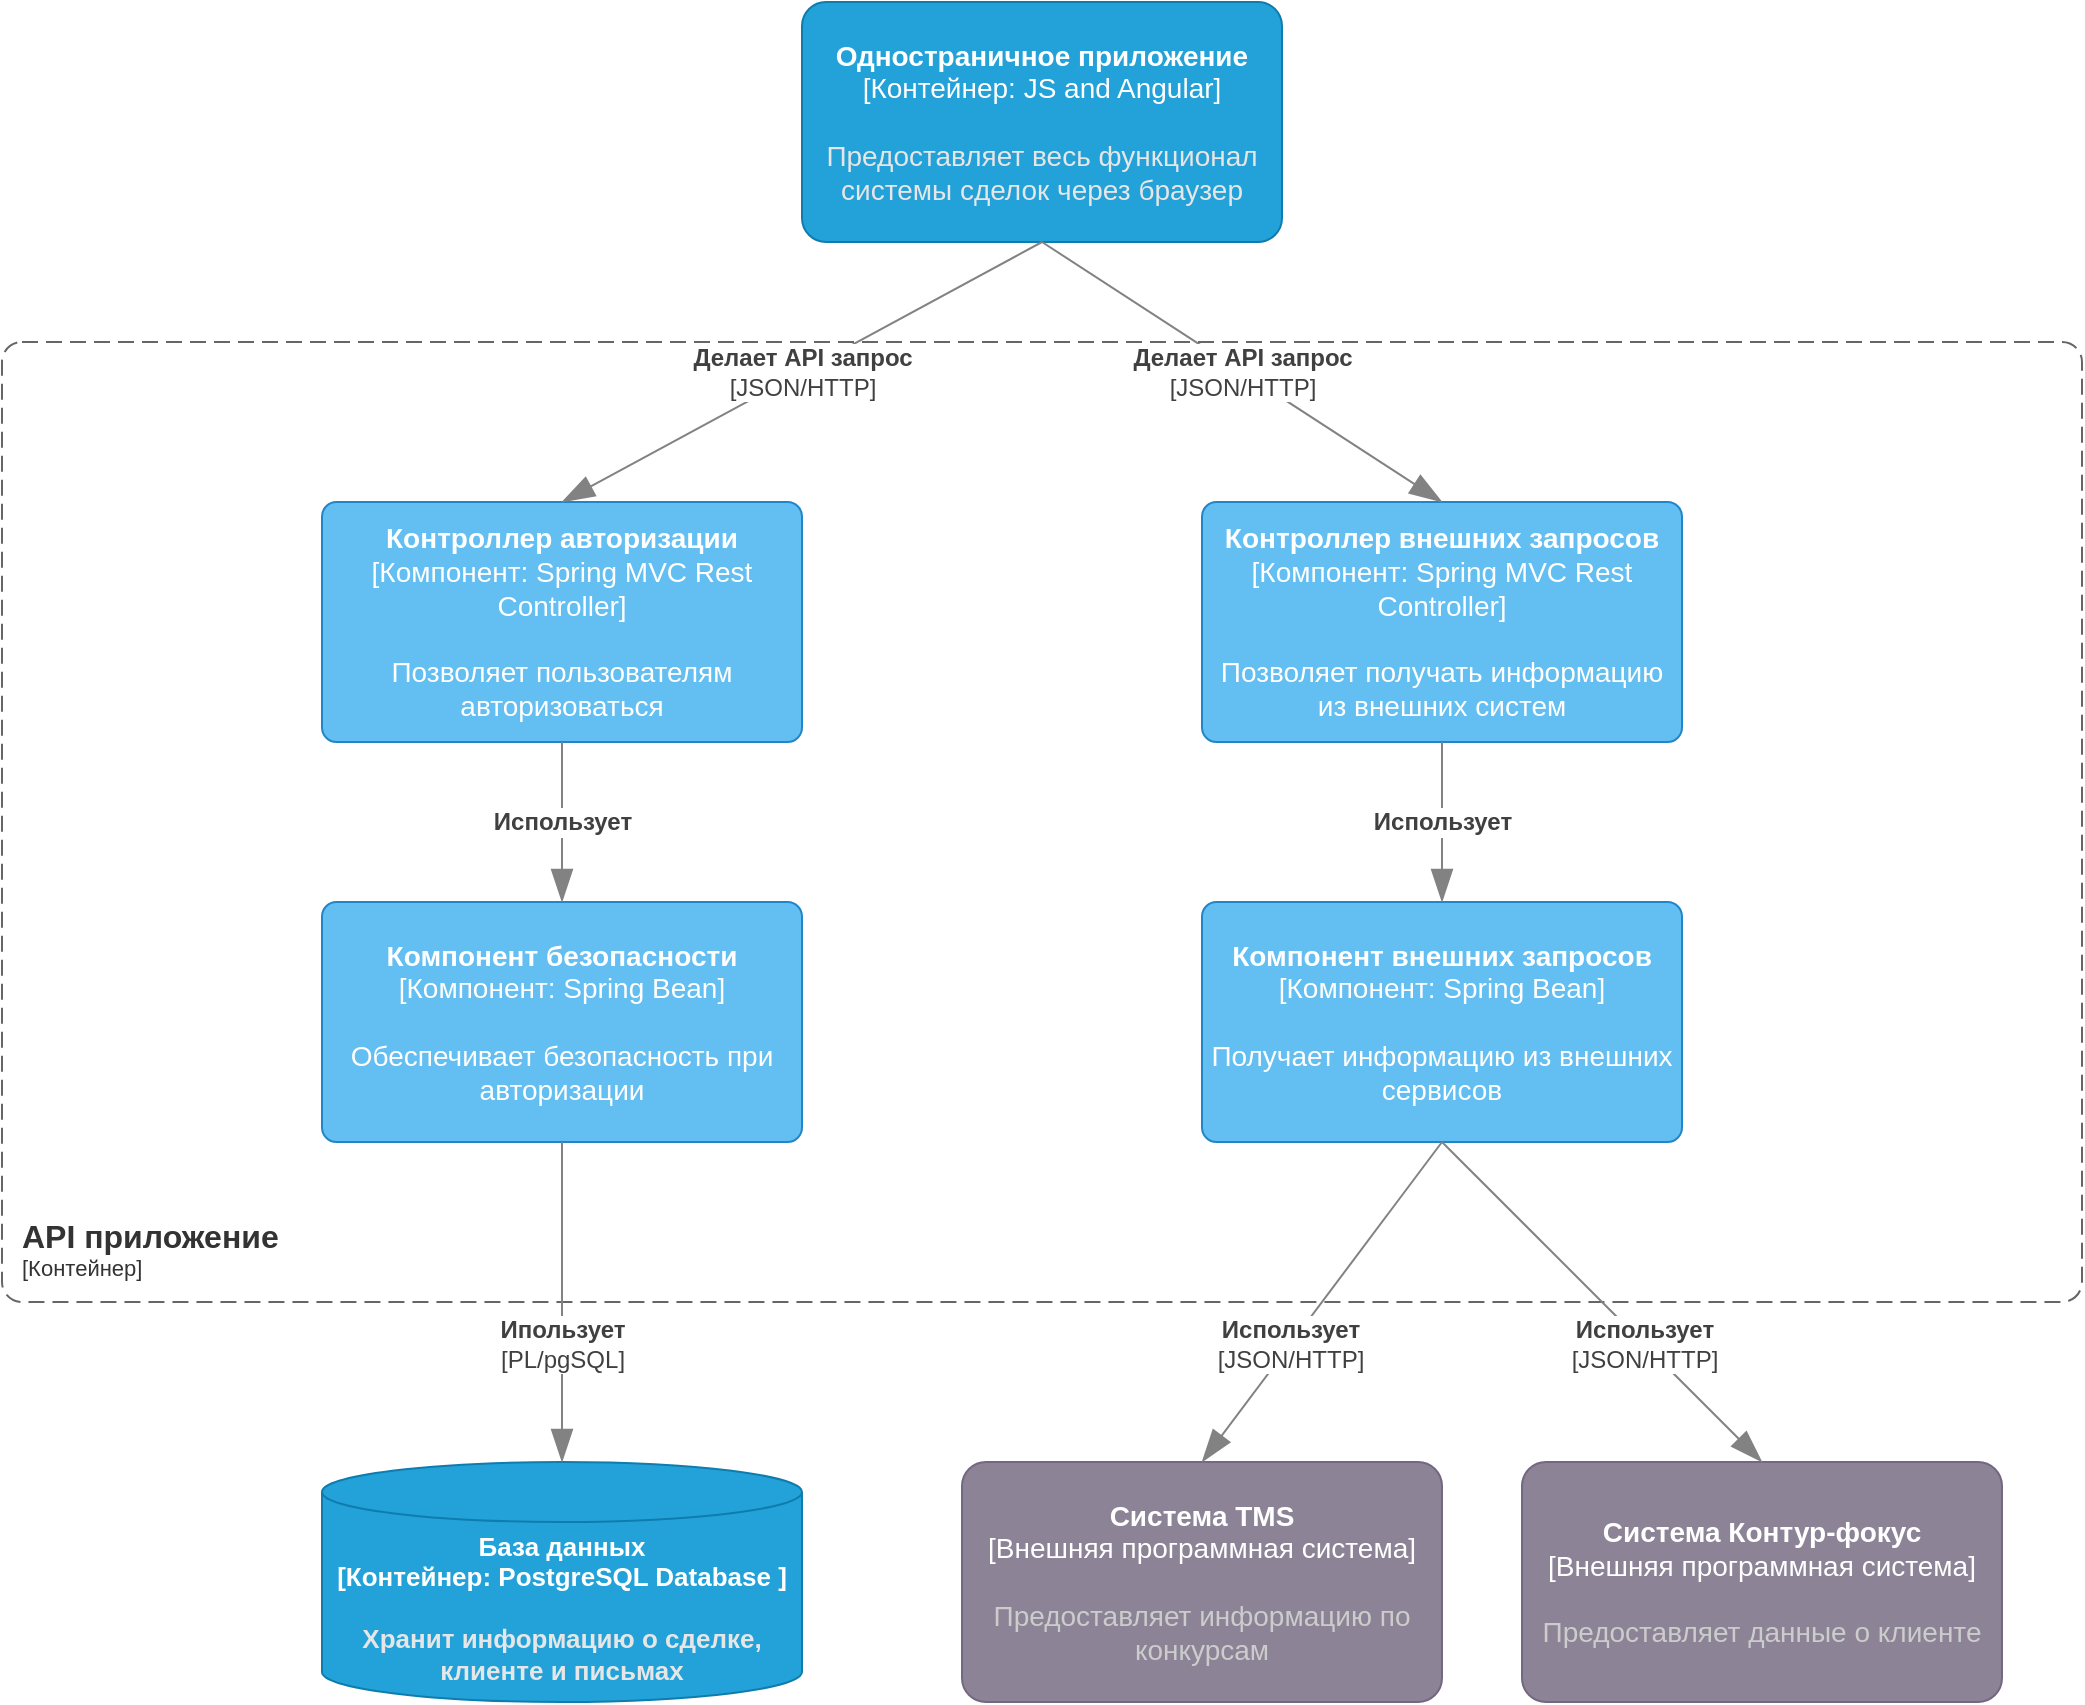 <mxfile version="17.4.6" type="device"><diagram id="y0B5RPKADfQcbX_CdOQM" name="Page-1"><mxGraphModel dx="2241" dy="821" grid="1" gridSize="10" guides="1" tooltips="1" connect="1" arrows="1" fold="1" page="1" pageScale="1" pageWidth="827" pageHeight="1169" math="0" shadow="0"><root><mxCell id="0"/><mxCell id="1" parent="0"/><object placeholders="1" c4Name="Система TMS" c4Type="Внешняя программная система" c4Description="Предоставляет информацию по конкурсам" label="&lt;font style=&quot;font-size: 14px;&quot;&gt;&lt;b style=&quot;font-size: 14px;&quot;&gt;%c4Name%&lt;/b&gt;&lt;/font&gt;&lt;div style=&quot;font-size: 14px;&quot;&gt;[%c4Type%]&lt;/div&gt;&lt;br style=&quot;font-size: 14px;&quot;&gt;&lt;div style=&quot;font-size: 14px;&quot;&gt;&lt;font style=&quot;font-size: 14px;&quot;&gt;&lt;font color=&quot;#cccccc&quot; style=&quot;font-size: 14px;&quot;&gt;%c4Description%&lt;/font&gt;&lt;/font&gt;&lt;/div&gt;" id="asae2nxb1SJc4-2bZiW4-1"><mxCell style="rounded=1;whiteSpace=wrap;html=1;labelBackgroundColor=none;fillColor=#8C8496;fontColor=#ffffff;align=center;arcSize=10;strokeColor=#736782;metaEdit=1;resizable=0;points=[[0.25,0,0],[0.5,0,0],[0.75,0,0],[1,0.25,0],[1,0.5,0],[1,0.75,0],[0.75,1,0],[0.5,1,0],[0.25,1,0],[0,0.75,0],[0,0.5,0],[0,0.25,0]];fontSize=14;" vertex="1" parent="1"><mxGeometry x="280" y="920" width="240" height="120" as="geometry"/></mxCell></object><object placeholders="1" c4Name="Система Контур-фокус" c4Type="Внешняя программная система" c4Description="Предоставляет данные о клиенте" label="&lt;font style=&quot;font-size: 14px;&quot;&gt;&lt;b style=&quot;font-size: 14px;&quot;&gt;%c4Name%&lt;/b&gt;&lt;/font&gt;&lt;div style=&quot;font-size: 14px;&quot;&gt;[%c4Type%]&lt;/div&gt;&lt;br style=&quot;font-size: 14px;&quot;&gt;&lt;div style=&quot;font-size: 14px;&quot;&gt;&lt;font style=&quot;font-size: 14px;&quot;&gt;&lt;font color=&quot;#cccccc&quot; style=&quot;font-size: 14px;&quot;&gt;%c4Description%&lt;/font&gt;&lt;/font&gt;&lt;/div&gt;" id="asae2nxb1SJc4-2bZiW4-2"><mxCell style="rounded=1;whiteSpace=wrap;html=1;labelBackgroundColor=none;fillColor=#8C8496;fontColor=#ffffff;align=center;arcSize=10;strokeColor=#736782;metaEdit=1;resizable=0;points=[[0.25,0,0],[0.5,0,0],[0.75,0,0],[1,0.25,0],[1,0.5,0],[1,0.75,0],[0.75,1,0],[0.5,1,0],[0.25,1,0],[0,0.75,0],[0,0.5,0],[0,0.25,0]];fontSize=14;" vertex="1" parent="1"><mxGeometry x="560" y="920" width="240" height="120" as="geometry"/></mxCell></object><object placeholders="1" c4Name="Одностраничное приложение" c4Type="Контейнер" c4Technology="JS and Angular" c4Description="Предоставляет весь функционал системы сделок через браузер" label="&lt;font style=&quot;font-size: 14px;&quot;&gt;&lt;b style=&quot;font-size: 14px;&quot;&gt;%c4Name%&lt;/b&gt;&lt;/font&gt;&lt;div style=&quot;font-size: 14px;&quot;&gt;[%c4Type%: %c4Technology%]&lt;/div&gt;&lt;br style=&quot;font-size: 14px;&quot;&gt;&lt;div style=&quot;font-size: 14px;&quot;&gt;&lt;font style=&quot;font-size: 14px;&quot;&gt;&lt;font color=&quot;#E6E6E6&quot; style=&quot;font-size: 14px;&quot;&gt;%c4Description%&lt;/font&gt;&lt;/font&gt;&lt;/div&gt;" id="asae2nxb1SJc4-2bZiW4-4"><mxCell style="rounded=1;whiteSpace=wrap;html=1;fontSize=14;labelBackgroundColor=none;fillColor=#23A2D9;fontColor=#ffffff;align=center;arcSize=10;strokeColor=#0E7DAD;metaEdit=1;resizable=0;points=[[0.25,0,0],[0.5,0,0],[0.75,0,0],[1,0.25,0],[1,0.5,0],[1,0.75,0],[0.75,1,0],[0.5,1,0],[0.25,1,0],[0,0.75,0],[0,0.5,0],[0,0.25,0]];" vertex="1" parent="1"><mxGeometry x="200" y="190" width="240" height="120" as="geometry"/></mxCell></object><object placeholders="1" c4Type="База данных" c4Container="Контейнер" c4Technology="PostgreSQL Database " c4Description="Хранит информацию о сделке, клиенте и письмах" label="&lt;font style=&quot;font-size: 13px;&quot;&gt;&lt;b style=&quot;font-size: 13px;&quot;&gt;%c4Type%&lt;/b&gt;&lt;/font&gt;&lt;div style=&quot;font-size: 13px;&quot;&gt;&lt;b style=&quot;font-size: 13px;&quot;&gt;[%c4Container%:&amp;nbsp;%c4Technology%]&lt;/b&gt;&lt;/div&gt;&lt;b style=&quot;font-size: 13px;&quot;&gt;&lt;br style=&quot;font-size: 13px;&quot;&gt;&lt;div style=&quot;font-size: 13px;&quot;&gt;&lt;font style=&quot;font-size: 13px;&quot;&gt;&lt;font color=&quot;#E6E6E6&quot; style=&quot;font-size: 13px;&quot;&gt;%c4Description%&lt;/font&gt;&lt;/font&gt;&lt;/div&gt;&lt;/b&gt;" id="asae2nxb1SJc4-2bZiW4-7"><mxCell style="shape=cylinder3;size=15;whiteSpace=wrap;html=1;boundedLbl=1;rounded=0;labelBackgroundColor=none;fillColor=#23A2D9;fontSize=13;fontColor=#ffffff;align=center;strokeColor=#0E7DAD;metaEdit=1;points=[[0.5,0,0],[1,0.25,0],[1,0.5,0],[1,0.75,0],[0.5,1,0],[0,0.75,0],[0,0.5,0],[0,0.25,0]];resizable=0;" vertex="1" parent="1"><mxGeometry x="-40" y="920" width="240" height="120" as="geometry"/></mxCell></object><object placeholders="1" c4Name="API приложение" c4Type="ContainerScopeBoundary" c4Application="Контейнер" label="&lt;font style=&quot;font-size: 16px&quot;&gt;&lt;b&gt;&lt;div style=&quot;text-align: left&quot;&gt;%c4Name%&lt;/div&gt;&lt;/b&gt;&lt;/font&gt;&lt;div style=&quot;text-align: left&quot;&gt;[%c4Application%]&lt;/div&gt;" id="asae2nxb1SJc4-2bZiW4-14"><mxCell style="rounded=1;fontSize=11;whiteSpace=wrap;html=1;dashed=1;arcSize=20;fillColor=none;strokeColor=#666666;fontColor=#333333;labelBackgroundColor=none;align=left;verticalAlign=bottom;labelBorderColor=none;spacingTop=0;spacing=10;dashPattern=8 4;metaEdit=1;rotatable=0;perimeter=rectanglePerimeter;noLabel=0;labelPadding=0;allowArrows=0;connectable=0;expand=0;recursiveResize=0;editable=1;pointerEvents=0;absoluteArcSize=1;points=[[0.25,0,0],[0.5,0,0],[0.75,0,0],[1,0.25,0],[1,0.5,0],[1,0.75,0],[0.75,1,0],[0.5,1,0],[0.25,1,0],[0,0.75,0],[0,0.5,0],[0,0.25,0]];" vertex="1" parent="1"><mxGeometry x="-200" y="360" width="1040" height="480" as="geometry"/></mxCell></object><object placeholders="1" c4Name="Контроллер авторизации" c4Type="Компонент" c4Technology="Spring MVC Rest Controller" c4Description="Позволяет пользователям авторизоваться" label="&lt;font style=&quot;font-size: 14px;&quot;&gt;&lt;b style=&quot;font-size: 14px;&quot;&gt;%c4Name%&lt;/b&gt;&lt;/font&gt;&lt;div style=&quot;font-size: 14px;&quot;&gt;[%c4Type%: %c4Technology%]&lt;/div&gt;&lt;br style=&quot;font-size: 14px;&quot;&gt;&lt;div style=&quot;font-size: 14px;&quot;&gt;&lt;font style=&quot;font-size: 14px;&quot;&gt;%c4Description%&lt;/font&gt;&lt;/div&gt;" id="asae2nxb1SJc4-2bZiW4-15"><mxCell style="rounded=1;whiteSpace=wrap;html=1;labelBackgroundColor=none;fillColor=#63BEF2;fontColor=#ffffff;align=center;arcSize=6;strokeColor=#2086C9;metaEdit=1;resizable=0;points=[[0.25,0,0],[0.5,0,0],[0.75,0,0],[1,0.25,0],[1,0.5,0],[1,0.75,0],[0.75,1,0],[0.5,1,0],[0.25,1,0],[0,0.75,0],[0,0.5,0],[0,0.25,0]];fontSize=14;" vertex="1" parent="1"><mxGeometry x="-40" y="440" width="240" height="120" as="geometry"/></mxCell></object><object placeholders="1" c4Name="Компонент безопасности" c4Type="Компонент" c4Technology="Spring Bean" c4Description="Обеспечивает безопасность при авторизации" label="&lt;font style=&quot;font-size: 14px;&quot;&gt;&lt;b style=&quot;font-size: 14px;&quot;&gt;%c4Name%&lt;/b&gt;&lt;/font&gt;&lt;div style=&quot;font-size: 14px;&quot;&gt;[%c4Type%: %c4Technology%]&lt;/div&gt;&lt;br style=&quot;font-size: 14px;&quot;&gt;&lt;div style=&quot;font-size: 14px;&quot;&gt;&lt;font style=&quot;font-size: 14px;&quot;&gt;%c4Description%&lt;/font&gt;&lt;/div&gt;" id="asae2nxb1SJc4-2bZiW4-16"><mxCell style="rounded=1;whiteSpace=wrap;html=1;labelBackgroundColor=none;fillColor=#63BEF2;fontColor=#ffffff;align=center;arcSize=6;strokeColor=#2086C9;metaEdit=1;resizable=0;points=[[0.25,0,0],[0.5,0,0],[0.75,0,0],[1,0.25,0],[1,0.5,0],[1,0.75,0],[0.75,1,0],[0.5,1,0],[0.25,1,0],[0,0.75,0],[0,0.5,0],[0,0.25,0]];fontSize=14;" vertex="1" parent="1"><mxGeometry x="-40" y="640" width="240" height="120" as="geometry"/></mxCell></object><object placeholders="1" c4Type="Relationship" c4Description="Использует" label="&lt;div style=&quot;text-align: left; font-size: 12px;&quot;&gt;&lt;div style=&quot;text-align: center; font-size: 12px;&quot;&gt;&lt;b style=&quot;font-size: 12px;&quot;&gt;%c4Description%&lt;/b&gt;&lt;/div&gt;&lt;/div&gt;" id="asae2nxb1SJc4-2bZiW4-17"><mxCell style="endArrow=blockThin;html=1;fontSize=12;fontColor=#404040;strokeWidth=1;endFill=1;strokeColor=#828282;elbow=vertical;metaEdit=1;endSize=14;startSize=14;jumpStyle=arc;jumpSize=16;rounded=0;exitX=0.5;exitY=1;exitDx=0;exitDy=0;exitPerimeter=0;entryX=0.5;entryY=0;entryDx=0;entryDy=0;entryPerimeter=0;" edge="1" parent="1" source="asae2nxb1SJc4-2bZiW4-15" target="asae2nxb1SJc4-2bZiW4-16"><mxGeometry width="240" relative="1" as="geometry"><mxPoint x="260" y="510" as="sourcePoint"/><mxPoint x="500" y="510" as="targetPoint"/></mxGeometry></mxCell></object><object placeholders="1" c4Type="Relationship" c4Technology="PL/pgSQL" c4Description="Ипользует" label="&lt;div style=&quot;text-align: left; font-size: 12px;&quot;&gt;&lt;div style=&quot;text-align: center; font-size: 12px;&quot;&gt;&lt;b style=&quot;font-size: 12px;&quot;&gt;%c4Description%&lt;/b&gt;&lt;/div&gt;&lt;div style=&quot;text-align: center; font-size: 12px;&quot;&gt;[%c4Technology%]&lt;/div&gt;&lt;/div&gt;" id="asae2nxb1SJc4-2bZiW4-21"><mxCell style="endArrow=blockThin;html=1;fontSize=12;fontColor=#404040;strokeWidth=1;endFill=1;strokeColor=#828282;elbow=vertical;metaEdit=1;endSize=14;startSize=14;jumpStyle=arc;jumpSize=16;rounded=0;edgeStyle=orthogonalEdgeStyle;" edge="1" parent="1" source="asae2nxb1SJc4-2bZiW4-16" target="asae2nxb1SJc4-2bZiW4-7"><mxGeometry x="0.263" width="240" relative="1" as="geometry"><mxPoint x="520" y="540" as="sourcePoint"/><mxPoint x="680" y="530" as="targetPoint"/><mxPoint as="offset"/></mxGeometry></mxCell></object><object placeholders="1" c4Name="Контроллер внешних запросов" c4Type="Компонент" c4Technology="Spring MVC Rest Controller" c4Description="Позволяет получать информацию из внешних систем" label="&lt;font style=&quot;font-size: 14px;&quot;&gt;&lt;b style=&quot;font-size: 14px;&quot;&gt;%c4Name%&lt;/b&gt;&lt;/font&gt;&lt;div style=&quot;font-size: 14px;&quot;&gt;[%c4Type%: %c4Technology%]&lt;/div&gt;&lt;br style=&quot;font-size: 14px;&quot;&gt;&lt;div style=&quot;font-size: 14px;&quot;&gt;&lt;font style=&quot;font-size: 14px;&quot;&gt;%c4Description%&lt;/font&gt;&lt;/div&gt;" id="asae2nxb1SJc4-2bZiW4-25"><mxCell style="rounded=1;whiteSpace=wrap;html=1;labelBackgroundColor=none;fillColor=#63BEF2;fontColor=#ffffff;align=center;arcSize=6;strokeColor=#2086C9;metaEdit=1;resizable=0;points=[[0.25,0,0],[0.5,0,0],[0.75,0,0],[1,0.25,0],[1,0.5,0],[1,0.75,0],[0.75,1,0],[0.5,1,0],[0.25,1,0],[0,0.75,0],[0,0.5,0],[0,0.25,0]];fontSize=14;" vertex="1" parent="1"><mxGeometry x="400" y="440" width="240" height="120" as="geometry"/></mxCell></object><object placeholders="1" c4Name="Компонент внешних запросов" c4Type="Компонент" c4Technology="Spring Bean" c4Description="Получает информацию из внешних сервисов" label="&lt;font style=&quot;font-size: 14px;&quot;&gt;&lt;b style=&quot;font-size: 14px;&quot;&gt;%c4Name%&lt;/b&gt;&lt;/font&gt;&lt;div style=&quot;font-size: 14px;&quot;&gt;[%c4Type%: %c4Technology%]&lt;/div&gt;&lt;br style=&quot;font-size: 14px;&quot;&gt;&lt;div style=&quot;font-size: 14px;&quot;&gt;&lt;font style=&quot;font-size: 14px;&quot;&gt;%c4Description%&lt;/font&gt;&lt;/div&gt;" id="asae2nxb1SJc4-2bZiW4-26"><mxCell style="rounded=1;whiteSpace=wrap;html=1;labelBackgroundColor=none;fillColor=#63BEF2;fontColor=#ffffff;align=center;arcSize=6;strokeColor=#2086C9;metaEdit=1;resizable=0;points=[[0.25,0,0],[0.5,0,0],[0.75,0,0],[1,0.25,0],[1,0.5,0],[1,0.75,0],[0.75,1,0],[0.5,1,0],[0.25,1,0],[0,0.75,0],[0,0.5,0],[0,0.25,0]];fontSize=14;" vertex="1" parent="1"><mxGeometry x="400" y="640" width="240" height="120" as="geometry"/></mxCell></object><object placeholders="1" c4Type="Relationship" c4Description="Использует" label="&lt;div style=&quot;text-align: left; font-size: 12px;&quot;&gt;&lt;div style=&quot;text-align: center; font-size: 12px;&quot;&gt;&lt;b style=&quot;font-size: 12px;&quot;&gt;%c4Description%&lt;/b&gt;&lt;/div&gt;&lt;/div&gt;" id="asae2nxb1SJc4-2bZiW4-27"><mxCell style="endArrow=blockThin;html=1;fontSize=12;fontColor=#404040;strokeWidth=1;endFill=1;strokeColor=#828282;elbow=vertical;metaEdit=1;endSize=14;startSize=14;jumpStyle=arc;jumpSize=16;rounded=0;exitX=0.5;exitY=1;exitDx=0;exitDy=0;exitPerimeter=0;" edge="1" parent="1" source="asae2nxb1SJc4-2bZiW4-25" target="asae2nxb1SJc4-2bZiW4-26"><mxGeometry width="240" relative="1" as="geometry"><mxPoint x="582" y="570" as="sourcePoint"/><mxPoint x="438.0" y="650" as="targetPoint"/></mxGeometry></mxCell></object><object placeholders="1" c4Type="Relationship" c4Technology="JSON/HTTP" c4Description="Делает API запрос" label="&lt;div style=&quot;text-align: left; font-size: 12px;&quot;&gt;&lt;div style=&quot;text-align: center; font-size: 12px;&quot;&gt;&lt;b style=&quot;font-size: 12px;&quot;&gt;%c4Description%&lt;/b&gt;&lt;/div&gt;&lt;div style=&quot;text-align: center; font-size: 12px;&quot;&gt;[%c4Technology%]&lt;/div&gt;&lt;/div&gt;" id="asae2nxb1SJc4-2bZiW4-28"><mxCell style="endArrow=blockThin;html=1;fontSize=12;fontColor=#404040;strokeWidth=1;endFill=1;strokeColor=#828282;elbow=vertical;metaEdit=1;endSize=14;startSize=14;jumpStyle=arc;jumpSize=16;rounded=0;exitX=0.5;exitY=1;exitDx=0;exitDy=0;exitPerimeter=0;entryX=0.5;entryY=0;entryDx=0;entryDy=0;entryPerimeter=0;" edge="1" parent="1" source="asae2nxb1SJc4-2bZiW4-4" target="asae2nxb1SJc4-2bZiW4-15"><mxGeometry width="240" relative="1" as="geometry"><mxPoint x="400" y="600" as="sourcePoint"/><mxPoint x="212.72" y="795.68" as="targetPoint"/></mxGeometry></mxCell></object><object placeholders="1" c4Type="Relationship" c4Technology="JSON/HTTP" c4Description="Делает API запрос" label="&lt;div style=&quot;text-align: left; font-size: 12px;&quot;&gt;&lt;div style=&quot;text-align: center; font-size: 12px;&quot;&gt;&lt;b style=&quot;font-size: 12px;&quot;&gt;%c4Description%&lt;/b&gt;&lt;/div&gt;&lt;div style=&quot;text-align: center; font-size: 12px;&quot;&gt;[%c4Technology%]&lt;/div&gt;&lt;/div&gt;" id="asae2nxb1SJc4-2bZiW4-29"><mxCell style="endArrow=blockThin;html=1;fontSize=12;fontColor=#404040;strokeWidth=1;endFill=1;strokeColor=#828282;elbow=vertical;metaEdit=1;endSize=14;startSize=14;jumpStyle=arc;jumpSize=16;rounded=0;exitX=0.5;exitY=1;exitDx=0;exitDy=0;exitPerimeter=0;entryX=0.5;entryY=0;entryDx=0;entryDy=0;entryPerimeter=0;" edge="1" parent="1" source="asae2nxb1SJc4-2bZiW4-4" target="asae2nxb1SJc4-2bZiW4-25"><mxGeometry width="240" relative="1" as="geometry"><mxPoint x="410" y="610" as="sourcePoint"/><mxPoint x="222.72" y="805.68" as="targetPoint"/></mxGeometry></mxCell></object><object placeholders="1" c4Type="Relationship" c4Technology="JSON/HTTP" c4Description="Использует" label="&lt;div style=&quot;text-align: left; font-size: 12px;&quot;&gt;&lt;div style=&quot;text-align: center; font-size: 12px;&quot;&gt;&lt;b style=&quot;font-size: 12px;&quot;&gt;%c4Description%&lt;/b&gt;&lt;/div&gt;&lt;div style=&quot;text-align: center; font-size: 12px;&quot;&gt;[%c4Technology%]&lt;/div&gt;&lt;/div&gt;" id="asae2nxb1SJc4-2bZiW4-30"><mxCell style="endArrow=blockThin;html=1;fontSize=12;fontColor=#404040;strokeWidth=1;endFill=1;strokeColor=#828282;elbow=vertical;metaEdit=1;endSize=14;startSize=14;jumpStyle=arc;jumpSize=16;rounded=0;exitX=0.5;exitY=1;exitDx=0;exitDy=0;exitPerimeter=0;entryX=0.5;entryY=0;entryDx=0;entryDy=0;entryPerimeter=0;" edge="1" parent="1" source="asae2nxb1SJc4-2bZiW4-26" target="asae2nxb1SJc4-2bZiW4-1"><mxGeometry x="0.265" width="240" relative="1" as="geometry"><mxPoint x="240" y="770.0" as="sourcePoint"/><mxPoint x="34.8" y="960.0" as="targetPoint"/><mxPoint as="offset"/></mxGeometry></mxCell></object><object placeholders="1" c4Type="Relationship" c4Technology="JSON/HTTP" c4Description="Использует" label="&lt;div style=&quot;text-align: left; font-size: 12px;&quot;&gt;&lt;div style=&quot;text-align: center; font-size: 12px;&quot;&gt;&lt;b style=&quot;font-size: 12px;&quot;&gt;%c4Description%&lt;/b&gt;&lt;/div&gt;&lt;div style=&quot;text-align: center; font-size: 12px;&quot;&gt;[%c4Technology%]&lt;/div&gt;&lt;/div&gt;" id="asae2nxb1SJc4-2bZiW4-31"><mxCell style="endArrow=blockThin;html=1;fontSize=12;fontColor=#404040;strokeWidth=1;endFill=1;strokeColor=#828282;elbow=vertical;metaEdit=1;endSize=14;startSize=14;jumpStyle=arc;jumpSize=16;rounded=0;exitX=0.5;exitY=1;exitDx=0;exitDy=0;exitPerimeter=0;entryX=0.5;entryY=0;entryDx=0;entryDy=0;entryPerimeter=0;" edge="1" parent="1" source="asae2nxb1SJc4-2bZiW4-26" target="asae2nxb1SJc4-2bZiW4-2"><mxGeometry x="0.265" width="240" relative="1" as="geometry"><mxPoint x="250" y="780.0" as="sourcePoint"/><mxPoint x="44.8" y="970.0" as="targetPoint"/><mxPoint as="offset"/></mxGeometry></mxCell></object></root></mxGraphModel></diagram></mxfile>